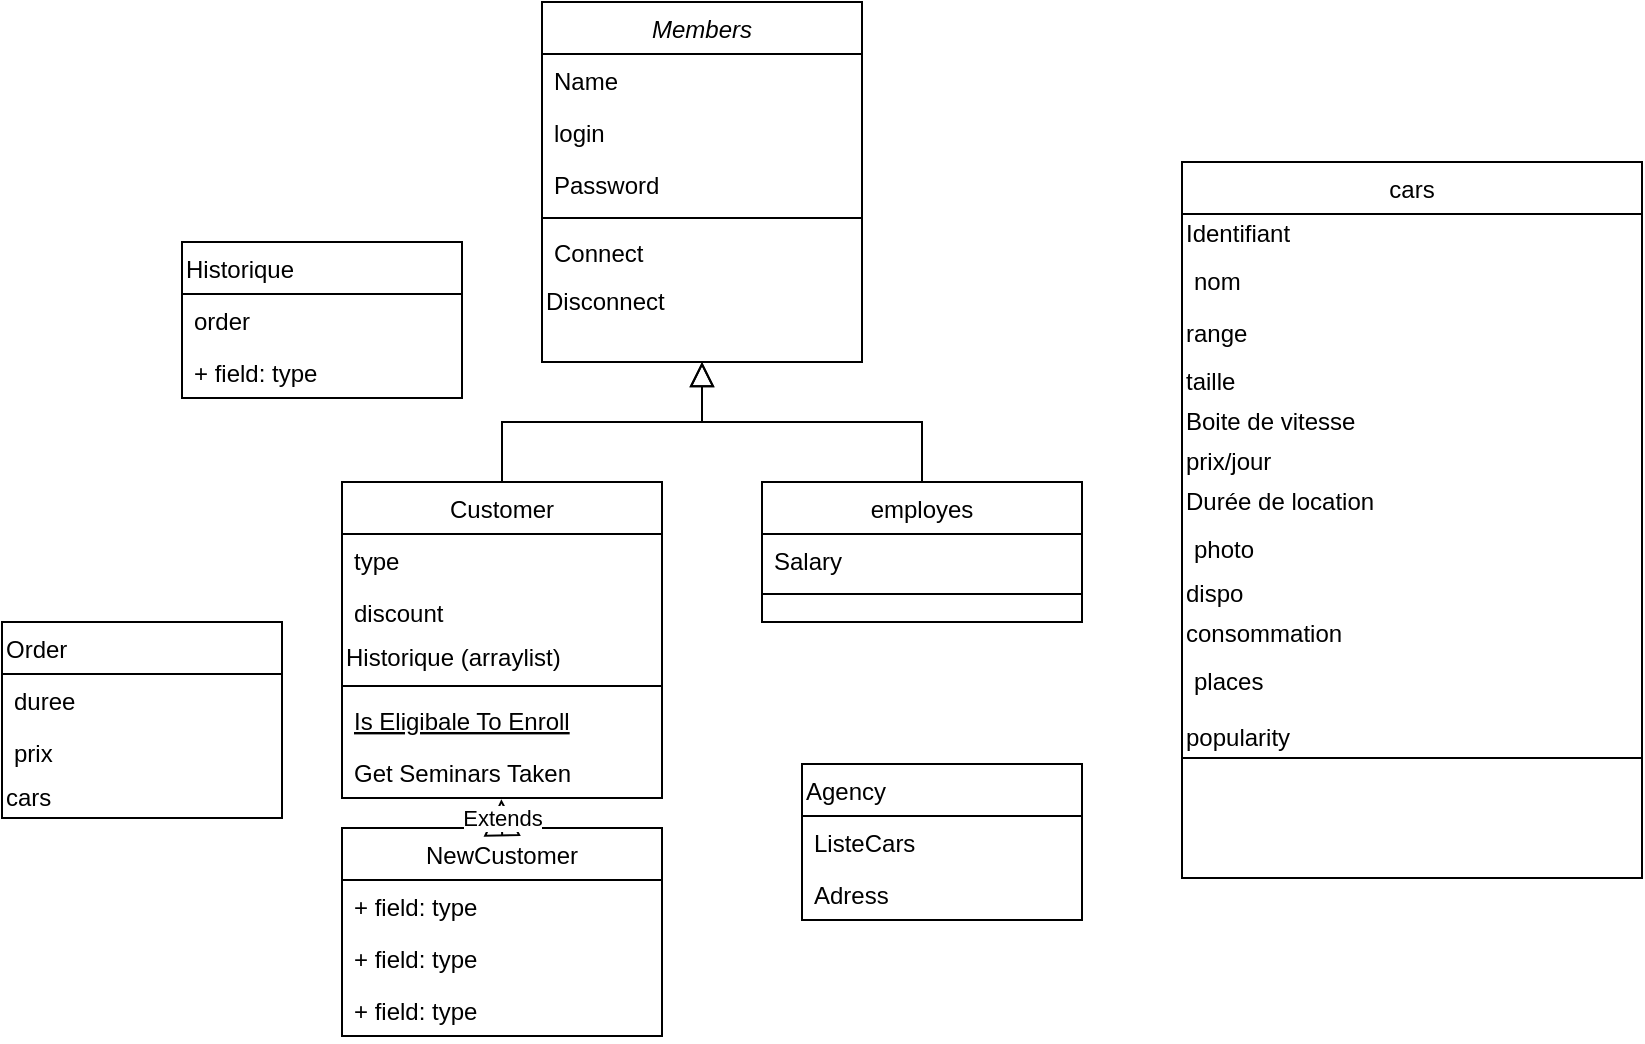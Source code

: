 <mxfile version="13.9.9" type="github">
  <diagram id="C5RBs43oDa-KdzZeNtuy" name="Page-1">
    <mxGraphModel dx="1865" dy="580" grid="1" gridSize="10" guides="1" tooltips="1" connect="1" arrows="1" fold="1" page="1" pageScale="1" pageWidth="827" pageHeight="1169" math="0" shadow="0">
      <root>
        <mxCell id="WIyWlLk6GJQsqaUBKTNV-0" />
        <mxCell id="WIyWlLk6GJQsqaUBKTNV-1" parent="WIyWlLk6GJQsqaUBKTNV-0" />
        <mxCell id="zkfFHV4jXpPFQw0GAbJ--0" value="Members" style="swimlane;fontStyle=2;align=center;verticalAlign=top;childLayout=stackLayout;horizontal=1;startSize=26;horizontalStack=0;resizeParent=1;resizeLast=0;collapsible=1;marginBottom=0;rounded=0;shadow=0;strokeWidth=1;" parent="WIyWlLk6GJQsqaUBKTNV-1" vertex="1">
          <mxGeometry x="220" y="120" width="160" height="180" as="geometry">
            <mxRectangle x="230" y="140" width="160" height="26" as="alternateBounds" />
          </mxGeometry>
        </mxCell>
        <mxCell id="zkfFHV4jXpPFQw0GAbJ--1" value="Name" style="text;align=left;verticalAlign=top;spacingLeft=4;spacingRight=4;overflow=hidden;rotatable=0;points=[[0,0.5],[1,0.5]];portConstraint=eastwest;" parent="zkfFHV4jXpPFQw0GAbJ--0" vertex="1">
          <mxGeometry y="26" width="160" height="26" as="geometry" />
        </mxCell>
        <mxCell id="zkfFHV4jXpPFQw0GAbJ--2" value="login" style="text;align=left;verticalAlign=top;spacingLeft=4;spacingRight=4;overflow=hidden;rotatable=0;points=[[0,0.5],[1,0.5]];portConstraint=eastwest;rounded=0;shadow=0;html=0;" parent="zkfFHV4jXpPFQw0GAbJ--0" vertex="1">
          <mxGeometry y="52" width="160" height="26" as="geometry" />
        </mxCell>
        <mxCell id="zkfFHV4jXpPFQw0GAbJ--3" value="Password" style="text;align=left;verticalAlign=top;spacingLeft=4;spacingRight=4;overflow=hidden;rotatable=0;points=[[0,0.5],[1,0.5]];portConstraint=eastwest;rounded=0;shadow=0;html=0;" parent="zkfFHV4jXpPFQw0GAbJ--0" vertex="1">
          <mxGeometry y="78" width="160" height="26" as="geometry" />
        </mxCell>
        <mxCell id="zkfFHV4jXpPFQw0GAbJ--4" value="" style="line;html=1;strokeWidth=1;align=left;verticalAlign=middle;spacingTop=-1;spacingLeft=3;spacingRight=3;rotatable=0;labelPosition=right;points=[];portConstraint=eastwest;" parent="zkfFHV4jXpPFQw0GAbJ--0" vertex="1">
          <mxGeometry y="104" width="160" height="8" as="geometry" />
        </mxCell>
        <mxCell id="zkfFHV4jXpPFQw0GAbJ--5" value="Connect&#xa;" style="text;align=left;verticalAlign=top;spacingLeft=4;spacingRight=4;overflow=hidden;rotatable=0;points=[[0,0.5],[1,0.5]];portConstraint=eastwest;" parent="zkfFHV4jXpPFQw0GAbJ--0" vertex="1">
          <mxGeometry y="112" width="160" height="28" as="geometry" />
        </mxCell>
        <mxCell id="na8qpSSOw0sD-hUBC9Y4-0" value="Disconnect" style="text;html=1;align=left;verticalAlign=middle;resizable=0;points=[];autosize=1;" parent="zkfFHV4jXpPFQw0GAbJ--0" vertex="1">
          <mxGeometry y="140" width="160" height="20" as="geometry" />
        </mxCell>
        <mxCell id="zkfFHV4jXpPFQw0GAbJ--6" value="Customer" style="swimlane;fontStyle=0;align=center;verticalAlign=top;childLayout=stackLayout;horizontal=1;startSize=26;horizontalStack=0;resizeParent=1;resizeLast=0;collapsible=1;marginBottom=0;rounded=0;shadow=0;strokeWidth=1;" parent="WIyWlLk6GJQsqaUBKTNV-1" vertex="1">
          <mxGeometry x="120" y="360" width="160" height="158" as="geometry">
            <mxRectangle x="120" y="360" width="160" height="26" as="alternateBounds" />
          </mxGeometry>
        </mxCell>
        <mxCell id="zkfFHV4jXpPFQw0GAbJ--7" value="type" style="text;align=left;verticalAlign=top;spacingLeft=4;spacingRight=4;overflow=hidden;rotatable=0;points=[[0,0.5],[1,0.5]];portConstraint=eastwest;" parent="zkfFHV4jXpPFQw0GAbJ--6" vertex="1">
          <mxGeometry y="26" width="160" height="26" as="geometry" />
        </mxCell>
        <mxCell id="zkfFHV4jXpPFQw0GAbJ--8" value="discount" style="text;align=left;verticalAlign=top;spacingLeft=4;spacingRight=4;overflow=hidden;rotatable=0;points=[[0,0.5],[1,0.5]];portConstraint=eastwest;rounded=0;shadow=0;html=0;" parent="zkfFHV4jXpPFQw0GAbJ--6" vertex="1">
          <mxGeometry y="52" width="160" height="26" as="geometry" />
        </mxCell>
        <mxCell id="na8qpSSOw0sD-hUBC9Y4-40" value="Historique (arraylist)" style="text;html=1;strokeColor=none;fillColor=none;align=left;verticalAlign=middle;whiteSpace=wrap;rounded=0;" parent="zkfFHV4jXpPFQw0GAbJ--6" vertex="1">
          <mxGeometry y="78" width="160" height="20" as="geometry" />
        </mxCell>
        <mxCell id="zkfFHV4jXpPFQw0GAbJ--9" value="" style="line;html=1;strokeWidth=1;align=left;verticalAlign=middle;spacingTop=-1;spacingLeft=3;spacingRight=3;rotatable=0;labelPosition=right;points=[];portConstraint=eastwest;" parent="zkfFHV4jXpPFQw0GAbJ--6" vertex="1">
          <mxGeometry y="98" width="160" height="8" as="geometry" />
        </mxCell>
        <mxCell id="zkfFHV4jXpPFQw0GAbJ--10" value="Is Eligibale To Enroll" style="text;align=left;verticalAlign=top;spacingLeft=4;spacingRight=4;overflow=hidden;rotatable=0;points=[[0,0.5],[1,0.5]];portConstraint=eastwest;fontStyle=4" parent="zkfFHV4jXpPFQw0GAbJ--6" vertex="1">
          <mxGeometry y="106" width="160" height="26" as="geometry" />
        </mxCell>
        <mxCell id="zkfFHV4jXpPFQw0GAbJ--11" value="Get Seminars Taken" style="text;align=left;verticalAlign=top;spacingLeft=4;spacingRight=4;overflow=hidden;rotatable=0;points=[[0,0.5],[1,0.5]];portConstraint=eastwest;" parent="zkfFHV4jXpPFQw0GAbJ--6" vertex="1">
          <mxGeometry y="132" width="160" height="26" as="geometry" />
        </mxCell>
        <mxCell id="zkfFHV4jXpPFQw0GAbJ--12" value="" style="endArrow=block;endSize=10;endFill=0;shadow=0;strokeWidth=1;rounded=0;edgeStyle=elbowEdgeStyle;elbow=vertical;" parent="WIyWlLk6GJQsqaUBKTNV-1" source="zkfFHV4jXpPFQw0GAbJ--6" target="zkfFHV4jXpPFQw0GAbJ--0" edge="1">
          <mxGeometry width="160" relative="1" as="geometry">
            <mxPoint x="200" y="203" as="sourcePoint" />
            <mxPoint x="200" y="203" as="targetPoint" />
          </mxGeometry>
        </mxCell>
        <mxCell id="zkfFHV4jXpPFQw0GAbJ--13" value="employes" style="swimlane;fontStyle=0;align=center;verticalAlign=top;childLayout=stackLayout;horizontal=1;startSize=26;horizontalStack=0;resizeParent=1;resizeLast=0;collapsible=1;marginBottom=0;rounded=0;shadow=0;strokeWidth=1;" parent="WIyWlLk6GJQsqaUBKTNV-1" vertex="1">
          <mxGeometry x="330" y="360" width="160" height="70" as="geometry">
            <mxRectangle x="340" y="380" width="170" height="26" as="alternateBounds" />
          </mxGeometry>
        </mxCell>
        <mxCell id="zkfFHV4jXpPFQw0GAbJ--14" value="Salary" style="text;align=left;verticalAlign=top;spacingLeft=4;spacingRight=4;overflow=hidden;rotatable=0;points=[[0,0.5],[1,0.5]];portConstraint=eastwest;" parent="zkfFHV4jXpPFQw0GAbJ--13" vertex="1">
          <mxGeometry y="26" width="160" height="26" as="geometry" />
        </mxCell>
        <mxCell id="zkfFHV4jXpPFQw0GAbJ--15" value="" style="line;html=1;strokeWidth=1;align=left;verticalAlign=middle;spacingTop=-1;spacingLeft=3;spacingRight=3;rotatable=0;labelPosition=right;points=[];portConstraint=eastwest;" parent="zkfFHV4jXpPFQw0GAbJ--13" vertex="1">
          <mxGeometry y="52" width="160" height="8" as="geometry" />
        </mxCell>
        <mxCell id="zkfFHV4jXpPFQw0GAbJ--16" value="" style="endArrow=block;endSize=10;endFill=0;shadow=0;strokeWidth=1;rounded=0;edgeStyle=elbowEdgeStyle;elbow=vertical;" parent="WIyWlLk6GJQsqaUBKTNV-1" source="zkfFHV4jXpPFQw0GAbJ--13" target="zkfFHV4jXpPFQw0GAbJ--0" edge="1">
          <mxGeometry width="160" relative="1" as="geometry">
            <mxPoint x="210" y="373" as="sourcePoint" />
            <mxPoint x="310" y="271" as="targetPoint" />
          </mxGeometry>
        </mxCell>
        <mxCell id="na8qpSSOw0sD-hUBC9Y4-5" value="NewCustomer" style="swimlane;fontStyle=0;childLayout=stackLayout;horizontal=1;startSize=26;fillColor=none;horizontalStack=0;resizeParent=1;resizeParentMax=0;resizeLast=0;collapsible=1;marginBottom=0;" parent="WIyWlLk6GJQsqaUBKTNV-1" vertex="1">
          <mxGeometry x="120" y="533" width="160" height="104" as="geometry" />
        </mxCell>
        <mxCell id="na8qpSSOw0sD-hUBC9Y4-6" value="+ field: type" style="text;strokeColor=none;fillColor=none;align=left;verticalAlign=top;spacingLeft=4;spacingRight=4;overflow=hidden;rotatable=0;points=[[0,0.5],[1,0.5]];portConstraint=eastwest;" parent="na8qpSSOw0sD-hUBC9Y4-5" vertex="1">
          <mxGeometry y="26" width="160" height="26" as="geometry" />
        </mxCell>
        <mxCell id="na8qpSSOw0sD-hUBC9Y4-7" value="+ field: type" style="text;strokeColor=none;fillColor=none;align=left;verticalAlign=top;spacingLeft=4;spacingRight=4;overflow=hidden;rotatable=0;points=[[0,0.5],[1,0.5]];portConstraint=eastwest;" parent="na8qpSSOw0sD-hUBC9Y4-5" vertex="1">
          <mxGeometry y="52" width="160" height="26" as="geometry" />
        </mxCell>
        <mxCell id="na8qpSSOw0sD-hUBC9Y4-8" value="+ field: type" style="text;strokeColor=none;fillColor=none;align=left;verticalAlign=top;spacingLeft=4;spacingRight=4;overflow=hidden;rotatable=0;points=[[0,0.5],[1,0.5]];portConstraint=eastwest;" parent="na8qpSSOw0sD-hUBC9Y4-5" vertex="1">
          <mxGeometry y="78" width="160" height="26" as="geometry" />
        </mxCell>
        <mxCell id="na8qpSSOw0sD-hUBC9Y4-10" value="Extends" style="endArrow=block;endSize=16;endFill=0;html=1;entryX=0.498;entryY=1.023;entryDx=0;entryDy=0;entryPerimeter=0;exitX=0.5;exitY=0;exitDx=0;exitDy=0;" parent="WIyWlLk6GJQsqaUBKTNV-1" source="na8qpSSOw0sD-hUBC9Y4-5" target="zkfFHV4jXpPFQw0GAbJ--11" edge="1">
          <mxGeometry x="-0.25" width="160" relative="1" as="geometry">
            <mxPoint x="150" y="650" as="sourcePoint" />
            <mxPoint x="310" y="650" as="targetPoint" />
            <mxPoint as="offset" />
          </mxGeometry>
        </mxCell>
        <mxCell id="na8qpSSOw0sD-hUBC9Y4-17" value="cars" style="swimlane;fontStyle=0;childLayout=stackLayout;horizontal=1;startSize=26;fillColor=none;horizontalStack=0;resizeParent=1;resizeParentMax=0;resizeLast=0;collapsible=1;marginBottom=0;" parent="WIyWlLk6GJQsqaUBKTNV-1" vertex="1">
          <mxGeometry x="540" y="200" width="230" height="358" as="geometry" />
        </mxCell>
        <mxCell id="na8qpSSOw0sD-hUBC9Y4-38" value="Identifiant" style="text;html=1;strokeColor=none;fillColor=none;align=left;verticalAlign=middle;whiteSpace=wrap;rounded=0;" parent="na8qpSSOw0sD-hUBC9Y4-17" vertex="1">
          <mxGeometry y="26" width="230" height="20" as="geometry" />
        </mxCell>
        <mxCell id="na8qpSSOw0sD-hUBC9Y4-18" value="nom" style="text;strokeColor=none;fillColor=none;align=left;verticalAlign=top;spacingLeft=4;spacingRight=4;overflow=hidden;rotatable=0;points=[[0,0.5],[1,0.5]];portConstraint=eastwest;" parent="na8qpSSOw0sD-hUBC9Y4-17" vertex="1">
          <mxGeometry y="46" width="230" height="26" as="geometry" />
        </mxCell>
        <mxCell id="na8qpSSOw0sD-hUBC9Y4-23" value="range" style="text;html=1;strokeColor=none;fillColor=none;align=left;verticalAlign=middle;whiteSpace=wrap;rounded=0;" parent="na8qpSSOw0sD-hUBC9Y4-17" vertex="1">
          <mxGeometry y="72" width="230" height="28" as="geometry" />
        </mxCell>
        <mxCell id="na8qpSSOw0sD-hUBC9Y4-24" value="taille" style="text;html=1;strokeColor=none;fillColor=none;align=left;verticalAlign=middle;whiteSpace=wrap;rounded=0;" parent="na8qpSSOw0sD-hUBC9Y4-17" vertex="1">
          <mxGeometry y="100" width="230" height="20" as="geometry" />
        </mxCell>
        <mxCell id="na8qpSSOw0sD-hUBC9Y4-26" value="Boite de vitesse" style="text;html=1;strokeColor=none;fillColor=none;align=left;verticalAlign=middle;whiteSpace=wrap;rounded=0;" parent="na8qpSSOw0sD-hUBC9Y4-17" vertex="1">
          <mxGeometry y="120" width="230" height="20" as="geometry" />
        </mxCell>
        <mxCell id="na8qpSSOw0sD-hUBC9Y4-25" value="prix/jour" style="text;html=1;strokeColor=none;fillColor=none;align=left;verticalAlign=middle;whiteSpace=wrap;rounded=0;" parent="na8qpSSOw0sD-hUBC9Y4-17" vertex="1">
          <mxGeometry y="140" width="230" height="20" as="geometry" />
        </mxCell>
        <mxCell id="na8qpSSOw0sD-hUBC9Y4-33" value="Durée de location" style="text;html=1;strokeColor=none;fillColor=none;align=left;verticalAlign=middle;whiteSpace=wrap;rounded=0;" parent="na8qpSSOw0sD-hUBC9Y4-17" vertex="1">
          <mxGeometry y="160" width="230" height="20" as="geometry" />
        </mxCell>
        <mxCell id="na8qpSSOw0sD-hUBC9Y4-19" value="photo" style="text;strokeColor=none;fillColor=none;align=left;verticalAlign=top;spacingLeft=4;spacingRight=4;overflow=hidden;rotatable=0;points=[[0,0.5],[1,0.5]];portConstraint=eastwest;" parent="na8qpSSOw0sD-hUBC9Y4-17" vertex="1">
          <mxGeometry y="180" width="230" height="26" as="geometry" />
        </mxCell>
        <mxCell id="na8qpSSOw0sD-hUBC9Y4-28" value="dispo" style="text;html=1;strokeColor=none;fillColor=none;align=left;verticalAlign=middle;whiteSpace=wrap;rounded=0;" parent="na8qpSSOw0sD-hUBC9Y4-17" vertex="1">
          <mxGeometry y="206" width="230" height="20" as="geometry" />
        </mxCell>
        <mxCell id="na8qpSSOw0sD-hUBC9Y4-27" value="consommation" style="text;html=1;strokeColor=none;fillColor=none;align=left;verticalAlign=middle;whiteSpace=wrap;rounded=0;" parent="na8qpSSOw0sD-hUBC9Y4-17" vertex="1">
          <mxGeometry y="226" width="230" height="20" as="geometry" />
        </mxCell>
        <mxCell id="na8qpSSOw0sD-hUBC9Y4-20" value="places&#xa;" style="text;strokeColor=none;fillColor=none;align=left;verticalAlign=top;spacingLeft=4;spacingRight=4;overflow=hidden;rotatable=0;points=[[0,0.5],[1,0.5]];portConstraint=eastwest;" parent="na8qpSSOw0sD-hUBC9Y4-17" vertex="1">
          <mxGeometry y="246" width="230" height="32" as="geometry" />
        </mxCell>
        <mxCell id="na8qpSSOw0sD-hUBC9Y4-39" value="popularity" style="text;html=1;strokeColor=none;fillColor=none;align=left;verticalAlign=middle;whiteSpace=wrap;rounded=0;" parent="na8qpSSOw0sD-hUBC9Y4-17" vertex="1">
          <mxGeometry y="278" width="230" height="20" as="geometry" />
        </mxCell>
        <mxCell id="na8qpSSOw0sD-hUBC9Y4-22" value="" style="rounded=0;whiteSpace=wrap;html=1;" parent="na8qpSSOw0sD-hUBC9Y4-17" vertex="1">
          <mxGeometry y="298" width="230" height="60" as="geometry" />
        </mxCell>
        <mxCell id="na8qpSSOw0sD-hUBC9Y4-29" value="Agency" style="swimlane;fontStyle=0;childLayout=stackLayout;horizontal=1;startSize=26;fillColor=none;horizontalStack=0;resizeParent=1;resizeParentMax=0;resizeLast=0;collapsible=1;marginBottom=0;align=left;" parent="WIyWlLk6GJQsqaUBKTNV-1" vertex="1">
          <mxGeometry x="350" y="501" width="140" height="78" as="geometry" />
        </mxCell>
        <mxCell id="na8qpSSOw0sD-hUBC9Y4-30" value="ListeCars" style="text;strokeColor=none;fillColor=none;align=left;verticalAlign=top;spacingLeft=4;spacingRight=4;overflow=hidden;rotatable=0;points=[[0,0.5],[1,0.5]];portConstraint=eastwest;" parent="na8qpSSOw0sD-hUBC9Y4-29" vertex="1">
          <mxGeometry y="26" width="140" height="26" as="geometry" />
        </mxCell>
        <mxCell id="na8qpSSOw0sD-hUBC9Y4-31" value="Adress" style="text;strokeColor=none;fillColor=none;align=left;verticalAlign=top;spacingLeft=4;spacingRight=4;overflow=hidden;rotatable=0;points=[[0,0.5],[1,0.5]];portConstraint=eastwest;" parent="na8qpSSOw0sD-hUBC9Y4-29" vertex="1">
          <mxGeometry y="52" width="140" height="26" as="geometry" />
        </mxCell>
        <mxCell id="na8qpSSOw0sD-hUBC9Y4-34" value="Order" style="swimlane;fontStyle=0;childLayout=stackLayout;horizontal=1;startSize=26;fillColor=none;horizontalStack=0;resizeParent=1;resizeParentMax=0;resizeLast=0;collapsible=1;marginBottom=0;align=left;" parent="WIyWlLk6GJQsqaUBKTNV-1" vertex="1">
          <mxGeometry x="-50" y="430" width="140" height="98" as="geometry" />
        </mxCell>
        <mxCell id="na8qpSSOw0sD-hUBC9Y4-35" value="duree" style="text;strokeColor=none;fillColor=none;align=left;verticalAlign=top;spacingLeft=4;spacingRight=4;overflow=hidden;rotatable=0;points=[[0,0.5],[1,0.5]];portConstraint=eastwest;" parent="na8qpSSOw0sD-hUBC9Y4-34" vertex="1">
          <mxGeometry y="26" width="140" height="26" as="geometry" />
        </mxCell>
        <mxCell id="na8qpSSOw0sD-hUBC9Y4-37" value="prix" style="text;strokeColor=none;fillColor=none;align=left;verticalAlign=top;spacingLeft=4;spacingRight=4;overflow=hidden;rotatable=0;points=[[0,0.5],[1,0.5]];portConstraint=eastwest;" parent="na8qpSSOw0sD-hUBC9Y4-34" vertex="1">
          <mxGeometry y="52" width="140" height="26" as="geometry" />
        </mxCell>
        <mxCell id="na8qpSSOw0sD-hUBC9Y4-45" value="cars" style="text;html=1;strokeColor=none;fillColor=none;align=left;verticalAlign=middle;whiteSpace=wrap;rounded=0;" parent="na8qpSSOw0sD-hUBC9Y4-34" vertex="1">
          <mxGeometry y="78" width="140" height="20" as="geometry" />
        </mxCell>
        <mxCell id="na8qpSSOw0sD-hUBC9Y4-41" value="Historique" style="swimlane;fontStyle=0;childLayout=stackLayout;horizontal=1;startSize=26;fillColor=none;horizontalStack=0;resizeParent=1;resizeParentMax=0;resizeLast=0;collapsible=1;marginBottom=0;align=left;" parent="WIyWlLk6GJQsqaUBKTNV-1" vertex="1">
          <mxGeometry x="40" y="240" width="140" height="78" as="geometry" />
        </mxCell>
        <mxCell id="na8qpSSOw0sD-hUBC9Y4-43" value="order" style="text;strokeColor=none;fillColor=none;align=left;verticalAlign=top;spacingLeft=4;spacingRight=4;overflow=hidden;rotatable=0;points=[[0,0.5],[1,0.5]];portConstraint=eastwest;" parent="na8qpSSOw0sD-hUBC9Y4-41" vertex="1">
          <mxGeometry y="26" width="140" height="26" as="geometry" />
        </mxCell>
        <mxCell id="na8qpSSOw0sD-hUBC9Y4-44" value="+ field: type" style="text;strokeColor=none;fillColor=none;align=left;verticalAlign=top;spacingLeft=4;spacingRight=4;overflow=hidden;rotatable=0;points=[[0,0.5],[1,0.5]];portConstraint=eastwest;" parent="na8qpSSOw0sD-hUBC9Y4-41" vertex="1">
          <mxGeometry y="52" width="140" height="26" as="geometry" />
        </mxCell>
      </root>
    </mxGraphModel>
  </diagram>
</mxfile>
